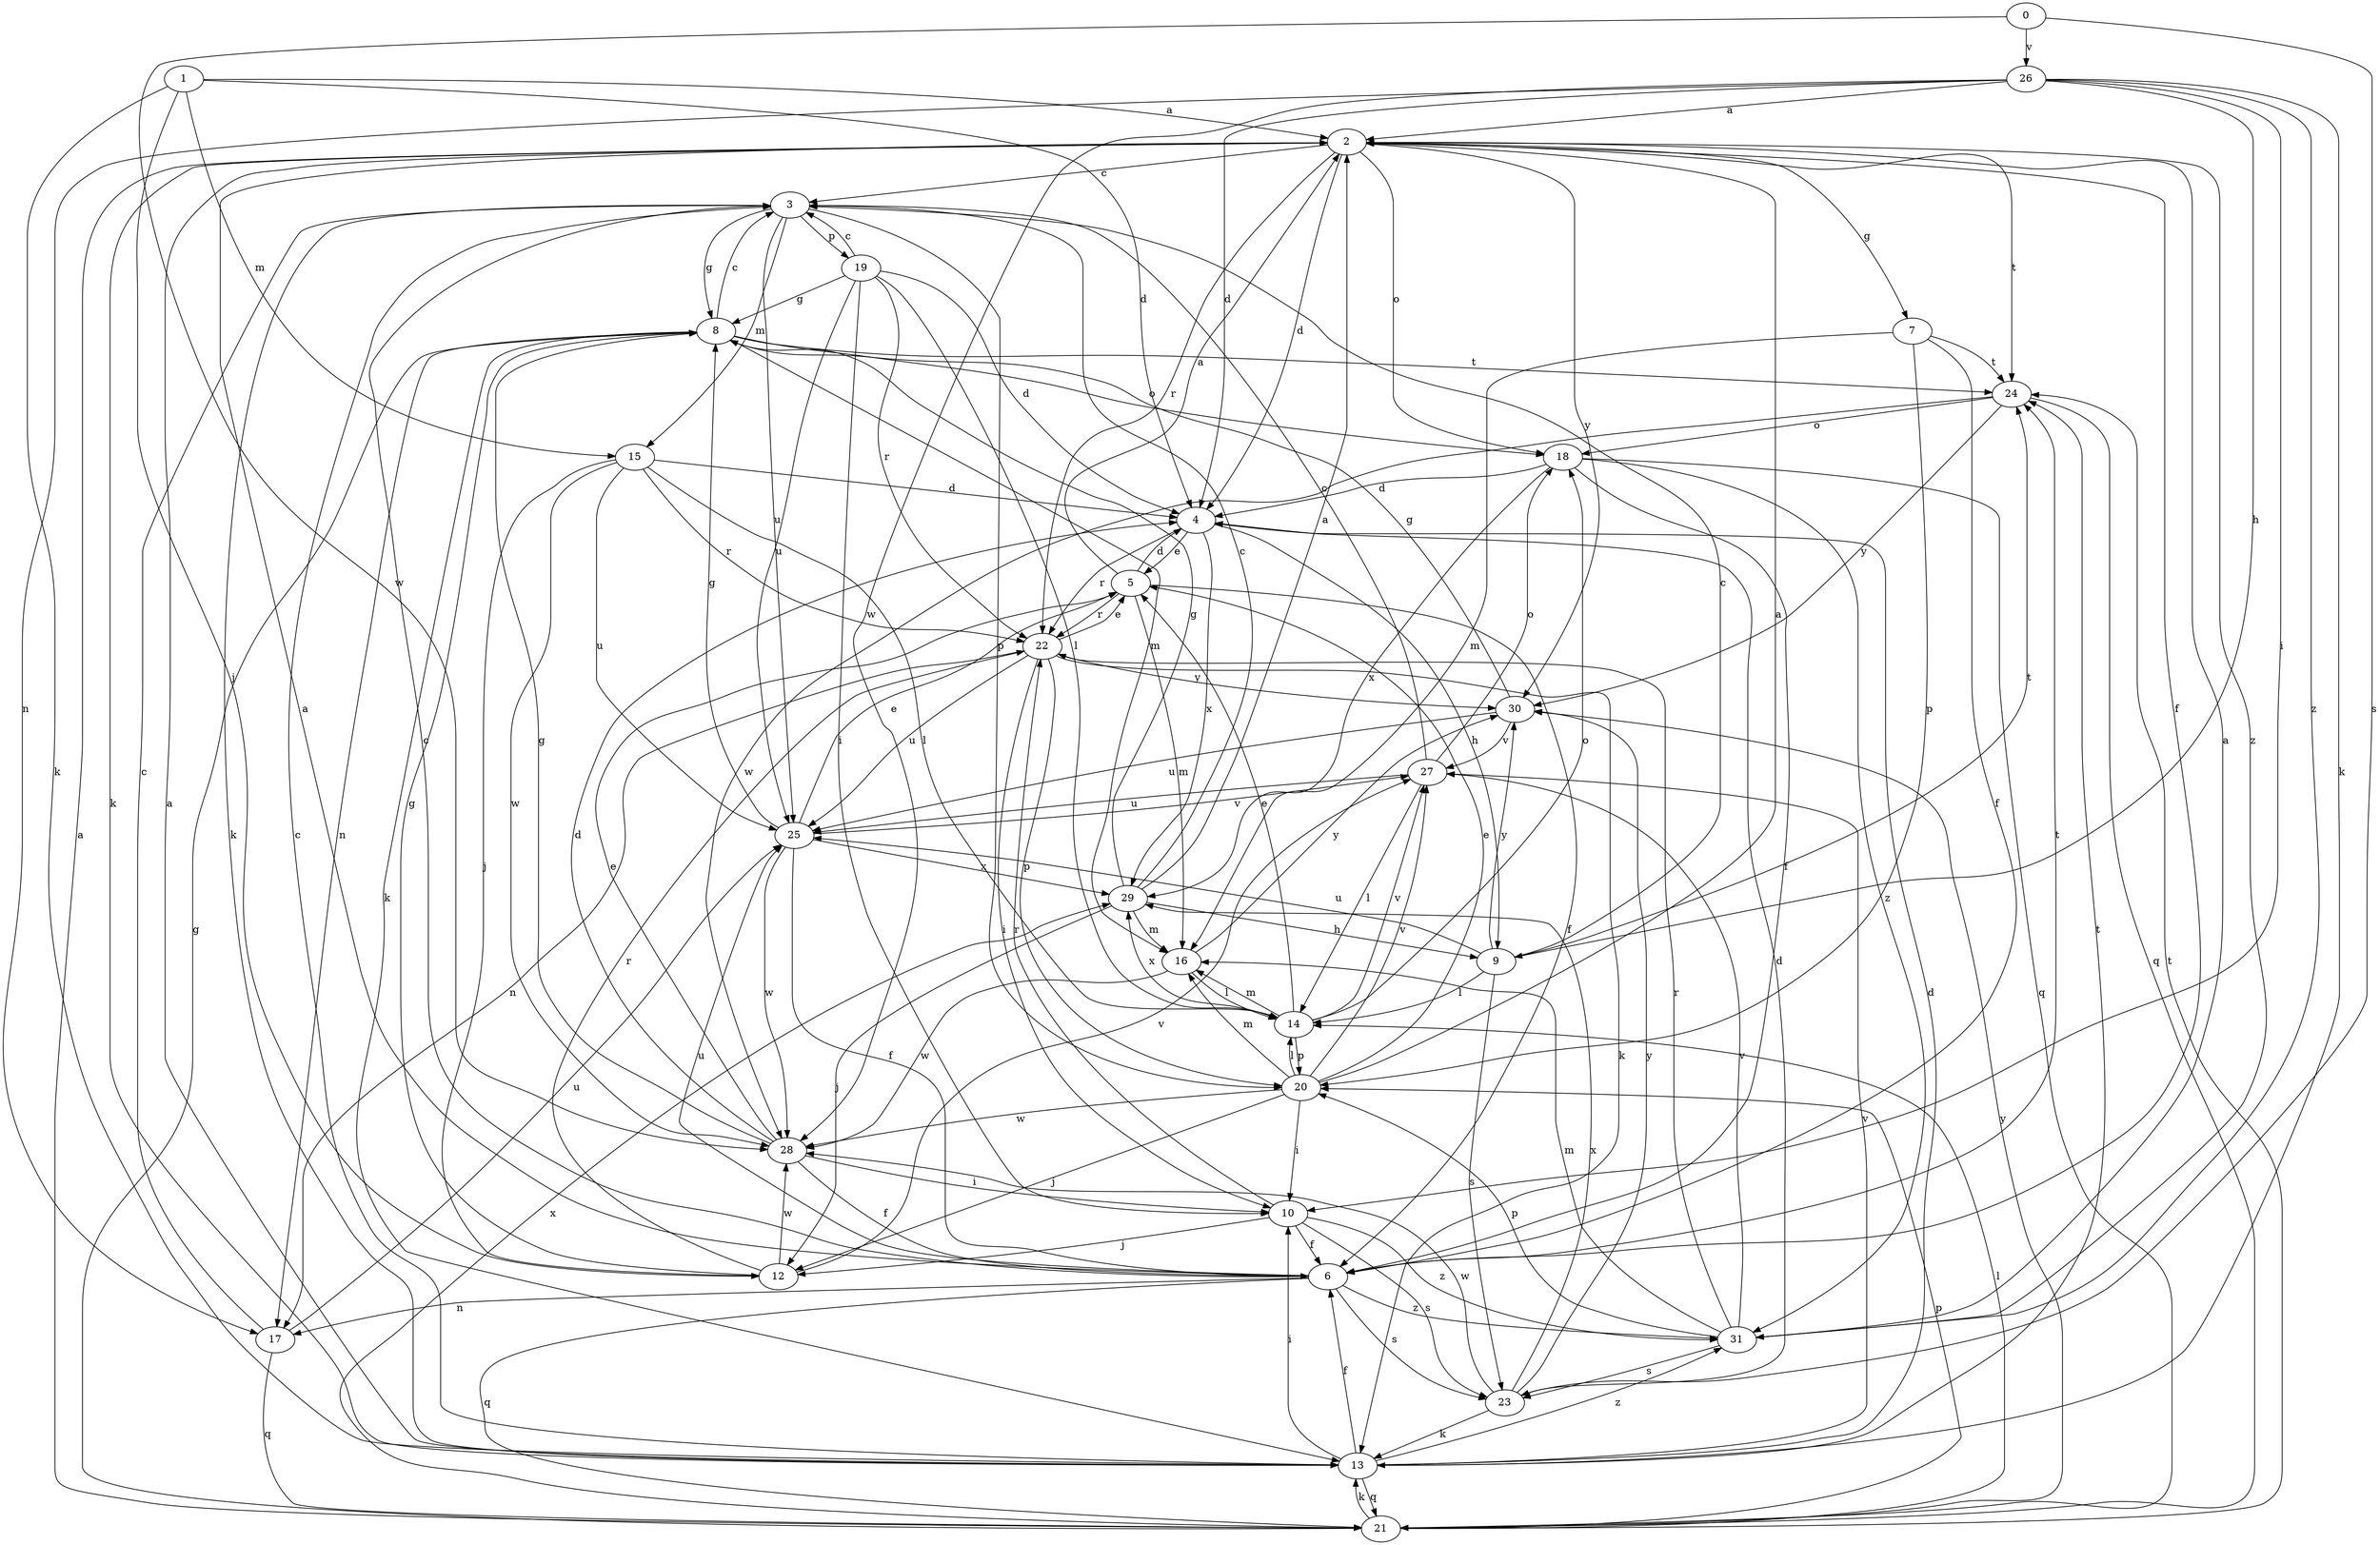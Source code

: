 strict digraph  {
1;
2;
3;
4;
5;
6;
7;
8;
9;
10;
12;
13;
14;
15;
16;
17;
18;
19;
20;
21;
22;
23;
24;
25;
26;
27;
28;
29;
30;
0;
31;
1 -> 2  [label=a];
1 -> 4  [label=d];
1 -> 12  [label=j];
1 -> 13  [label=k];
1 -> 15  [label=m];
2 -> 3  [label=c];
2 -> 4  [label=d];
2 -> 6  [label=f];
2 -> 7  [label=g];
2 -> 13  [label=k];
2 -> 18  [label=o];
2 -> 22  [label=r];
2 -> 24  [label=t];
2 -> 30  [label=y];
2 -> 31  [label=z];
3 -> 8  [label=g];
3 -> 13  [label=k];
3 -> 15  [label=m];
3 -> 19  [label=p];
3 -> 20  [label=p];
3 -> 25  [label=u];
4 -> 5  [label=e];
4 -> 9  [label=h];
4 -> 22  [label=r];
4 -> 29  [label=x];
5 -> 2  [label=a];
5 -> 4  [label=d];
5 -> 6  [label=f];
5 -> 16  [label=m];
5 -> 22  [label=r];
6 -> 2  [label=a];
6 -> 3  [label=c];
6 -> 17  [label=n];
6 -> 21  [label=q];
6 -> 23  [label=s];
6 -> 24  [label=t];
6 -> 25  [label=u];
6 -> 31  [label=z];
7 -> 6  [label=f];
7 -> 16  [label=m];
7 -> 20  [label=p];
7 -> 24  [label=t];
8 -> 3  [label=c];
8 -> 13  [label=k];
8 -> 16  [label=m];
8 -> 17  [label=n];
8 -> 18  [label=o];
8 -> 24  [label=t];
9 -> 3  [label=c];
9 -> 14  [label=l];
9 -> 23  [label=s];
9 -> 24  [label=t];
9 -> 25  [label=u];
9 -> 30  [label=y];
10 -> 6  [label=f];
10 -> 12  [label=j];
10 -> 22  [label=r];
10 -> 23  [label=s];
10 -> 31  [label=z];
12 -> 8  [label=g];
12 -> 22  [label=r];
12 -> 27  [label=v];
12 -> 28  [label=w];
13 -> 2  [label=a];
13 -> 3  [label=c];
13 -> 4  [label=d];
13 -> 6  [label=f];
13 -> 10  [label=i];
13 -> 21  [label=q];
13 -> 24  [label=t];
13 -> 27  [label=v];
13 -> 31  [label=z];
14 -> 5  [label=e];
14 -> 16  [label=m];
14 -> 18  [label=o];
14 -> 20  [label=p];
14 -> 27  [label=v];
14 -> 29  [label=x];
15 -> 4  [label=d];
15 -> 12  [label=j];
15 -> 14  [label=l];
15 -> 22  [label=r];
15 -> 25  [label=u];
15 -> 28  [label=w];
16 -> 14  [label=l];
16 -> 28  [label=w];
16 -> 30  [label=y];
17 -> 3  [label=c];
17 -> 21  [label=q];
17 -> 25  [label=u];
18 -> 4  [label=d];
18 -> 6  [label=f];
18 -> 21  [label=q];
18 -> 29  [label=x];
18 -> 31  [label=z];
19 -> 3  [label=c];
19 -> 4  [label=d];
19 -> 8  [label=g];
19 -> 10  [label=i];
19 -> 14  [label=l];
19 -> 22  [label=r];
19 -> 25  [label=u];
20 -> 2  [label=a];
20 -> 5  [label=e];
20 -> 10  [label=i];
20 -> 12  [label=j];
20 -> 14  [label=l];
20 -> 16  [label=m];
20 -> 27  [label=v];
20 -> 28  [label=w];
21 -> 2  [label=a];
21 -> 8  [label=g];
21 -> 13  [label=k];
21 -> 14  [label=l];
21 -> 20  [label=p];
21 -> 24  [label=t];
21 -> 29  [label=x];
21 -> 30  [label=y];
22 -> 5  [label=e];
22 -> 10  [label=i];
22 -> 13  [label=k];
22 -> 17  [label=n];
22 -> 20  [label=p];
22 -> 25  [label=u];
22 -> 30  [label=y];
23 -> 4  [label=d];
23 -> 13  [label=k];
23 -> 28  [label=w];
23 -> 29  [label=x];
23 -> 30  [label=y];
24 -> 18  [label=o];
24 -> 21  [label=q];
24 -> 28  [label=w];
24 -> 30  [label=y];
25 -> 5  [label=e];
25 -> 6  [label=f];
25 -> 8  [label=g];
25 -> 27  [label=v];
25 -> 28  [label=w];
25 -> 29  [label=x];
26 -> 2  [label=a];
26 -> 4  [label=d];
26 -> 9  [label=h];
26 -> 10  [label=i];
26 -> 13  [label=k];
26 -> 17  [label=n];
26 -> 28  [label=w];
26 -> 31  [label=z];
27 -> 3  [label=c];
27 -> 14  [label=l];
27 -> 18  [label=o];
27 -> 25  [label=u];
28 -> 4  [label=d];
28 -> 5  [label=e];
28 -> 6  [label=f];
28 -> 8  [label=g];
28 -> 10  [label=i];
29 -> 2  [label=a];
29 -> 3  [label=c];
29 -> 8  [label=g];
29 -> 9  [label=h];
29 -> 12  [label=j];
29 -> 16  [label=m];
30 -> 8  [label=g];
30 -> 25  [label=u];
30 -> 27  [label=v];
0 -> 23  [label=s];
0 -> 26  [label=v];
0 -> 28  [label=w];
31 -> 2  [label=a];
31 -> 16  [label=m];
31 -> 20  [label=p];
31 -> 22  [label=r];
31 -> 23  [label=s];
31 -> 27  [label=v];
}
